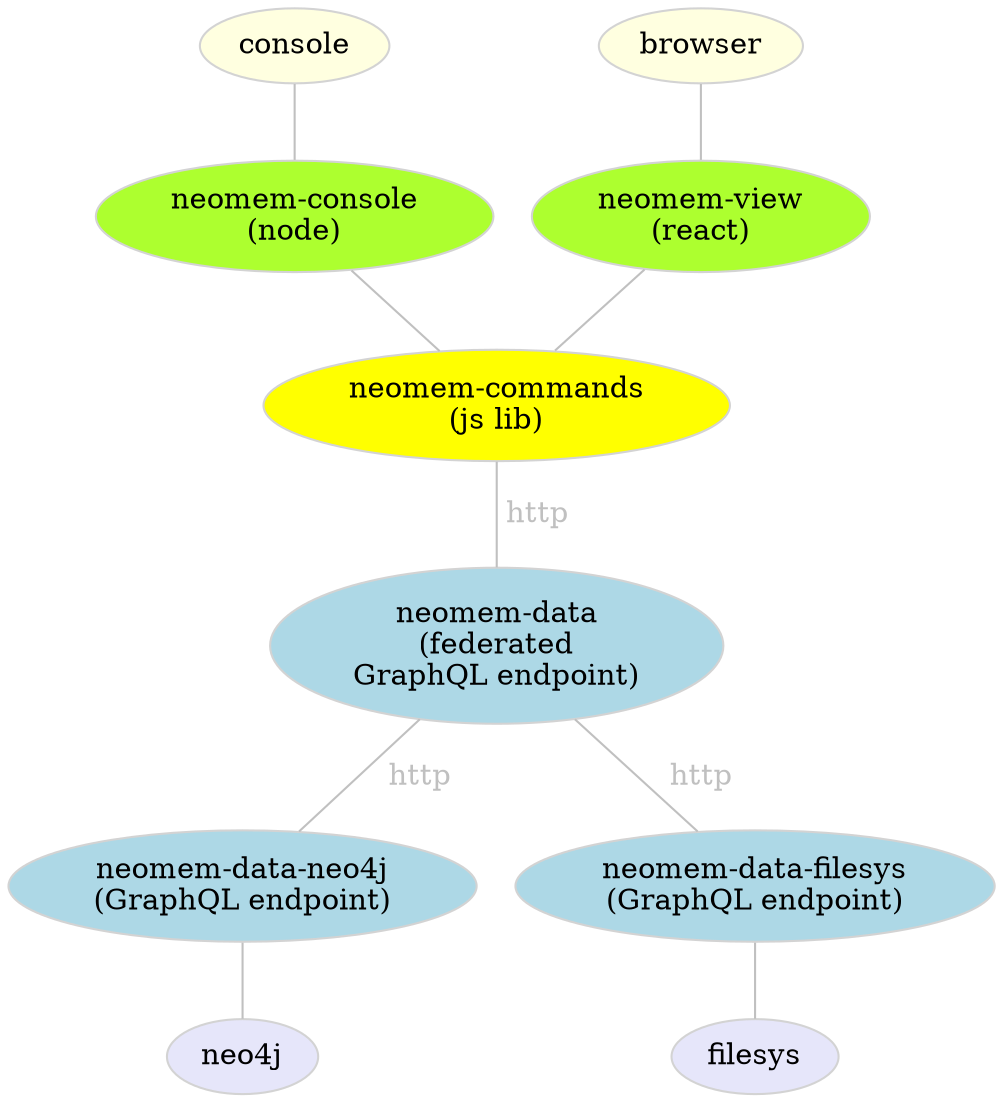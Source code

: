 graph "neomem" {

  // styles
  // rankdir=LR; // left-to-right
  node [ color=lightgray; fillcolor=lightblue; style=filled ]; // default
  edge [ color=gray, fontcolor=gray ]; // default

  // nodes
  console [ fillcolor=lightyellow ];
  browser [ fillcolor=lightyellow ];
  neomemView [ label="neomem-view\n(react)"; fillcolor=greenyellow ];
  neomemConsole [label="neomem-console\n(node)"; fillcolor=greenyellow ];
  neomemCommands [label="neomem-commands\n(js lib)"; fillcolor=yellow ];
  neomemData [label="neomem-data\n(federated\nGraphQL endpoint)"];
  neomemDataNeo4j [label="neomem-data-neo4j\n(GraphQL endpoint)"];
  neomemDataFilesys [label="neomem-data-filesys\n(GraphQL endpoint)"];
  neo4j [ fillcolor=lavender ];
  filesys [ fillcolor=lavender ];

  // edges
  browser -- neomemView;
  console -- neomemConsole;
  neomemView -- neomemCommands;
  neomemConsole -- neomemCommands;
  neomemCommands -- neomemData [ label=" http" ];
  neomemData -- neomemDataNeo4j [ label="  http" ];
  neomemData -- neomemDataFilesys [  label="  http" ];
  neomemDataNeo4j -- neo4j;
  neomemDataFilesys -- filesys;
}
